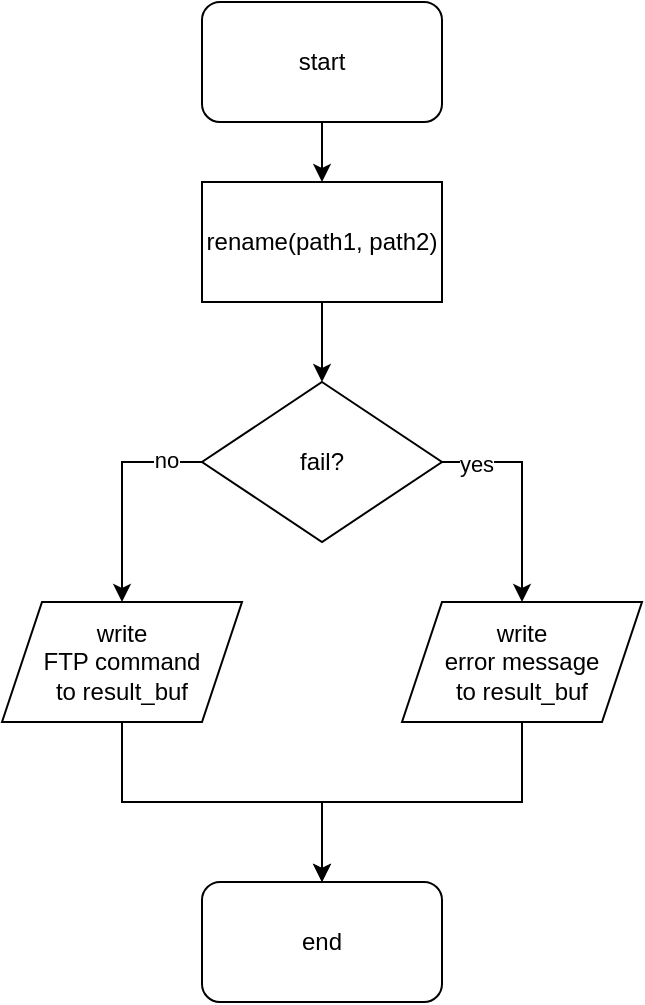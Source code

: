 <mxfile version="24.2.5" type="device">
  <diagram name="페이지-1" id="SPNMAP4AuXIAD45wFi82">
    <mxGraphModel dx="995" dy="548" grid="1" gridSize="10" guides="1" tooltips="1" connect="1" arrows="1" fold="1" page="1" pageScale="1" pageWidth="827" pageHeight="1169" math="0" shadow="0">
      <root>
        <mxCell id="0" />
        <mxCell id="1" parent="0" />
        <mxCell id="h3oTlgUYp9sYktSaM2yr-68" value="" style="edgeStyle=orthogonalEdgeStyle;rounded=0;orthogonalLoop=1;jettySize=auto;html=1;entryX=0.5;entryY=0;entryDx=0;entryDy=0;" edge="1" parent="1" source="h3oTlgUYp9sYktSaM2yr-2" target="h3oTlgUYp9sYktSaM2yr-52">
          <mxGeometry relative="1" as="geometry">
            <mxPoint x="400" y="90" as="targetPoint" />
          </mxGeometry>
        </mxCell>
        <mxCell id="h3oTlgUYp9sYktSaM2yr-2" value="start" style="rounded=1;whiteSpace=wrap;html=1;" vertex="1" parent="1">
          <mxGeometry x="340" y="90" width="120" height="60" as="geometry" />
        </mxCell>
        <mxCell id="h3oTlgUYp9sYktSaM2yr-45" value="end" style="rounded=1;whiteSpace=wrap;html=1;" vertex="1" parent="1">
          <mxGeometry x="340" y="530" width="120" height="60" as="geometry" />
        </mxCell>
        <mxCell id="h3oTlgUYp9sYktSaM2yr-55" value="" style="edgeStyle=orthogonalEdgeStyle;rounded=0;orthogonalLoop=1;jettySize=auto;html=1;" edge="1" parent="1" source="h3oTlgUYp9sYktSaM2yr-52" target="h3oTlgUYp9sYktSaM2yr-54">
          <mxGeometry relative="1" as="geometry" />
        </mxCell>
        <mxCell id="h3oTlgUYp9sYktSaM2yr-52" value="rename(path1, path2)" style="rounded=0;whiteSpace=wrap;html=1;" vertex="1" parent="1">
          <mxGeometry x="340" y="180" width="120" height="60" as="geometry" />
        </mxCell>
        <mxCell id="h3oTlgUYp9sYktSaM2yr-58" value="" style="edgeStyle=orthogonalEdgeStyle;rounded=0;orthogonalLoop=1;jettySize=auto;html=1;" edge="1" parent="1" source="h3oTlgUYp9sYktSaM2yr-54" target="h3oTlgUYp9sYktSaM2yr-57">
          <mxGeometry relative="1" as="geometry">
            <Array as="points">
              <mxPoint x="500" y="320" />
            </Array>
          </mxGeometry>
        </mxCell>
        <mxCell id="h3oTlgUYp9sYktSaM2yr-60" value="yes" style="edgeLabel;html=1;align=center;verticalAlign=middle;resizable=0;points=[];" vertex="1" connectable="0" parent="h3oTlgUYp9sYktSaM2yr-58">
          <mxGeometry x="-0.698" y="-1" relative="1" as="geometry">
            <mxPoint as="offset" />
          </mxGeometry>
        </mxCell>
        <mxCell id="h3oTlgUYp9sYktSaM2yr-62" style="edgeStyle=orthogonalEdgeStyle;rounded=0;orthogonalLoop=1;jettySize=auto;html=1;entryX=0.5;entryY=0;entryDx=0;entryDy=0;" edge="1" parent="1" source="h3oTlgUYp9sYktSaM2yr-54" target="h3oTlgUYp9sYktSaM2yr-61">
          <mxGeometry relative="1" as="geometry">
            <Array as="points">
              <mxPoint x="300" y="320" />
            </Array>
          </mxGeometry>
        </mxCell>
        <mxCell id="h3oTlgUYp9sYktSaM2yr-64" value="no" style="edgeLabel;html=1;align=center;verticalAlign=middle;resizable=0;points=[];" vertex="1" connectable="0" parent="h3oTlgUYp9sYktSaM2yr-62">
          <mxGeometry x="-0.661" y="-1" relative="1" as="geometry">
            <mxPoint as="offset" />
          </mxGeometry>
        </mxCell>
        <mxCell id="h3oTlgUYp9sYktSaM2yr-54" value="fail?" style="rhombus;whiteSpace=wrap;html=1;" vertex="1" parent="1">
          <mxGeometry x="340" y="280" width="120" height="80" as="geometry" />
        </mxCell>
        <mxCell id="h3oTlgUYp9sYktSaM2yr-59" value="" style="edgeStyle=orthogonalEdgeStyle;rounded=0;orthogonalLoop=1;jettySize=auto;html=1;" edge="1" parent="1" source="h3oTlgUYp9sYktSaM2yr-57" target="h3oTlgUYp9sYktSaM2yr-45">
          <mxGeometry relative="1" as="geometry">
            <Array as="points">
              <mxPoint x="500" y="490" />
              <mxPoint x="400" y="490" />
            </Array>
          </mxGeometry>
        </mxCell>
        <mxCell id="h3oTlgUYp9sYktSaM2yr-57" value="write&lt;div&gt;error message&lt;/div&gt;&lt;div&gt;to result_buf&lt;/div&gt;" style="shape=parallelogram;perimeter=parallelogramPerimeter;whiteSpace=wrap;html=1;fixedSize=1;" vertex="1" parent="1">
          <mxGeometry x="440" y="390" width="120" height="60" as="geometry" />
        </mxCell>
        <mxCell id="h3oTlgUYp9sYktSaM2yr-73" style="edgeStyle=orthogonalEdgeStyle;rounded=0;orthogonalLoop=1;jettySize=auto;html=1;" edge="1" parent="1" source="h3oTlgUYp9sYktSaM2yr-61" target="h3oTlgUYp9sYktSaM2yr-45">
          <mxGeometry relative="1" as="geometry">
            <Array as="points">
              <mxPoint x="300" y="490" />
              <mxPoint x="400" y="490" />
            </Array>
          </mxGeometry>
        </mxCell>
        <mxCell id="h3oTlgUYp9sYktSaM2yr-61" value="write&lt;div&gt;FTP command&lt;/div&gt;&lt;div&gt;to result_buf&lt;/div&gt;" style="shape=parallelogram;perimeter=parallelogramPerimeter;whiteSpace=wrap;html=1;fixedSize=1;" vertex="1" parent="1">
          <mxGeometry x="240" y="390" width="120" height="60" as="geometry" />
        </mxCell>
      </root>
    </mxGraphModel>
  </diagram>
</mxfile>
